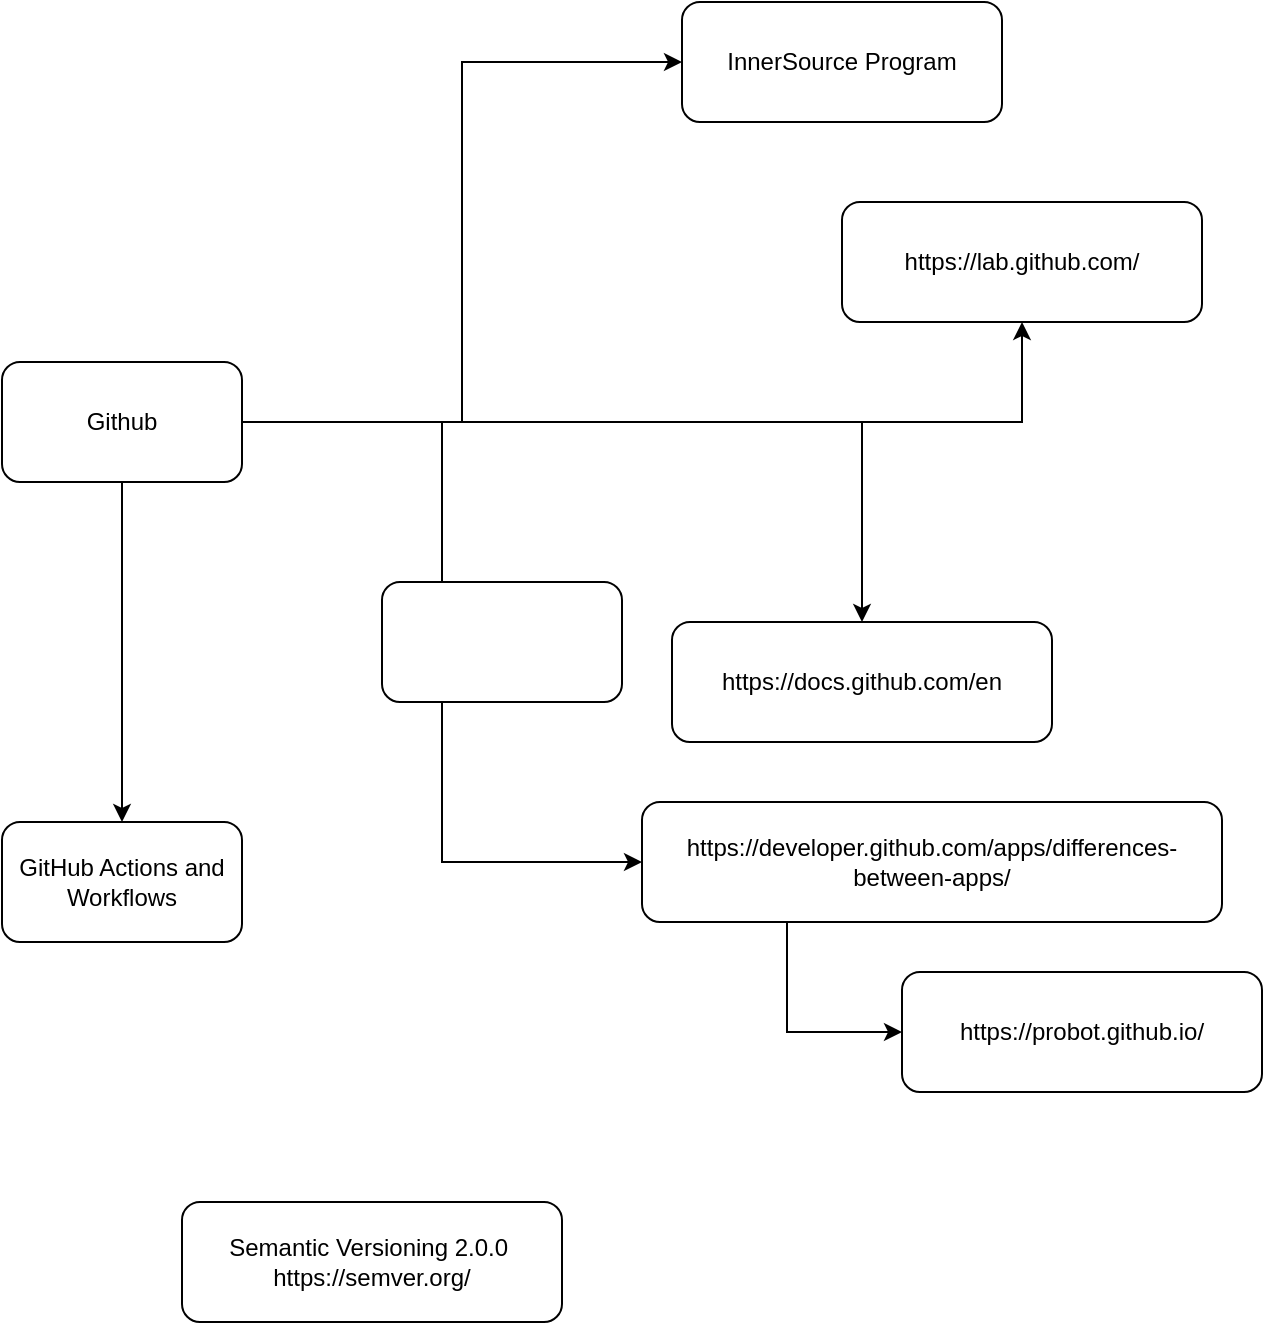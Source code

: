 <mxfile version="13.9.6" type="github">
  <diagram id="dHLoIadeHOPKv45P_C7i" name="Page-1">
    <mxGraphModel dx="1662" dy="762" grid="1" gridSize="10" guides="1" tooltips="1" connect="1" arrows="1" fold="1" page="1" pageScale="1" pageWidth="827" pageHeight="1169" math="0" shadow="0">
      <root>
        <mxCell id="0" />
        <mxCell id="1" parent="0" />
        <mxCell id="aoHS3MH-HQ4TEOi-IUvl-2" value="" style="edgeStyle=orthogonalEdgeStyle;rounded=0;orthogonalLoop=1;jettySize=auto;html=1;" parent="1" source="4nNFg5GJuq_Xe3lgWuRm-1" target="aoHS3MH-HQ4TEOi-IUvl-1" edge="1">
          <mxGeometry relative="1" as="geometry" />
        </mxCell>
        <mxCell id="aoHS3MH-HQ4TEOi-IUvl-7" style="edgeStyle=orthogonalEdgeStyle;rounded=0;orthogonalLoop=1;jettySize=auto;html=1;entryX=0;entryY=0.5;entryDx=0;entryDy=0;" parent="1" source="4nNFg5GJuq_Xe3lgWuRm-1" target="aoHS3MH-HQ4TEOi-IUvl-6" edge="1">
          <mxGeometry relative="1" as="geometry" />
        </mxCell>
        <mxCell id="cuVH64ui43p0XPPLOsZw-5" style="edgeStyle=orthogonalEdgeStyle;rounded=0;orthogonalLoop=1;jettySize=auto;html=1;entryX=0;entryY=0.5;entryDx=0;entryDy=0;" edge="1" parent="1" source="4nNFg5GJuq_Xe3lgWuRm-1" target="cuVH64ui43p0XPPLOsZw-1">
          <mxGeometry relative="1" as="geometry" />
        </mxCell>
        <mxCell id="cuVH64ui43p0XPPLOsZw-6" style="edgeStyle=orthogonalEdgeStyle;rounded=0;orthogonalLoop=1;jettySize=auto;html=1;entryX=0.5;entryY=1;entryDx=0;entryDy=0;" edge="1" parent="1" source="4nNFg5GJuq_Xe3lgWuRm-1" target="aoHS3MH-HQ4TEOi-IUvl-4">
          <mxGeometry relative="1" as="geometry" />
        </mxCell>
        <mxCell id="cuVH64ui43p0XPPLOsZw-8" style="edgeStyle=orthogonalEdgeStyle;rounded=0;orthogonalLoop=1;jettySize=auto;html=1;exitX=0.5;exitY=1;exitDx=0;exitDy=0;entryX=0.5;entryY=0;entryDx=0;entryDy=0;" edge="1" parent="1" source="4nNFg5GJuq_Xe3lgWuRm-1" target="cuVH64ui43p0XPPLOsZw-7">
          <mxGeometry relative="1" as="geometry" />
        </mxCell>
        <mxCell id="4nNFg5GJuq_Xe3lgWuRm-1" value="Github" style="rounded=1;whiteSpace=wrap;html=1;" parent="1" vertex="1">
          <mxGeometry x="160" y="250" width="120" height="60" as="geometry" />
        </mxCell>
        <UserObject label="https://docs.github.com/en" link="https://docs.github.com/en" id="aoHS3MH-HQ4TEOi-IUvl-1">
          <mxCell style="rounded=1;whiteSpace=wrap;html=1;" parent="1" vertex="1">
            <mxGeometry x="495" y="380" width="190" height="60" as="geometry" />
          </mxCell>
        </UserObject>
        <mxCell id="aoHS3MH-HQ4TEOi-IUvl-4" value="https://lab.github.com/" style="rounded=1;whiteSpace=wrap;html=1;" parent="1" vertex="1">
          <mxGeometry x="580" y="170" width="180" height="60" as="geometry" />
        </mxCell>
        <mxCell id="aoHS3MH-HQ4TEOi-IUvl-6" value="InnerSource Program" style="rounded=1;whiteSpace=wrap;html=1;" parent="1" vertex="1">
          <mxGeometry x="500" y="70" width="160" height="60" as="geometry" />
        </mxCell>
        <mxCell id="cuVH64ui43p0XPPLOsZw-4" style="edgeStyle=orthogonalEdgeStyle;rounded=0;orthogonalLoop=1;jettySize=auto;html=1;exitX=0.25;exitY=1;exitDx=0;exitDy=0;entryX=0;entryY=0.5;entryDx=0;entryDy=0;" edge="1" parent="1" source="cuVH64ui43p0XPPLOsZw-1" target="cuVH64ui43p0XPPLOsZw-3">
          <mxGeometry relative="1" as="geometry" />
        </mxCell>
        <mxCell id="cuVH64ui43p0XPPLOsZw-1" value="https://developer.github.com/apps/differences-between-apps/" style="rounded=1;whiteSpace=wrap;html=1;" vertex="1" parent="1">
          <mxGeometry x="480" y="470" width="290" height="60" as="geometry" />
        </mxCell>
        <mxCell id="cuVH64ui43p0XPPLOsZw-3" value="https://probot.github.io/" style="rounded=1;whiteSpace=wrap;html=1;" vertex="1" parent="1">
          <mxGeometry x="610" y="555" width="180" height="60" as="geometry" />
        </mxCell>
        <mxCell id="cuVH64ui43p0XPPLOsZw-7" value="GitHub Actions and Workflows" style="rounded=1;whiteSpace=wrap;html=1;" vertex="1" parent="1">
          <mxGeometry x="160" y="480" width="120" height="60" as="geometry" />
        </mxCell>
        <mxCell id="cuVH64ui43p0XPPLOsZw-9" value="" style="rounded=1;whiteSpace=wrap;html=1;" vertex="1" parent="1">
          <mxGeometry x="350" y="360" width="120" height="60" as="geometry" />
        </mxCell>
        <mxCell id="cuVH64ui43p0XPPLOsZw-10" value="Semantic Versioning 2.0.0&amp;nbsp;&lt;br&gt;https://semver.org/" style="rounded=1;whiteSpace=wrap;html=1;" vertex="1" parent="1">
          <mxGeometry x="250" y="670" width="190" height="60" as="geometry" />
        </mxCell>
      </root>
    </mxGraphModel>
  </diagram>
</mxfile>
